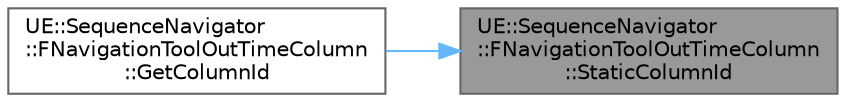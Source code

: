 digraph "UE::SequenceNavigator::FNavigationToolOutTimeColumn::StaticColumnId"
{
 // INTERACTIVE_SVG=YES
 // LATEX_PDF_SIZE
  bgcolor="transparent";
  edge [fontname=Helvetica,fontsize=10,labelfontname=Helvetica,labelfontsize=10];
  node [fontname=Helvetica,fontsize=10,shape=box,height=0.2,width=0.4];
  rankdir="RL";
  Node1 [id="Node000001",label="UE::SequenceNavigator\l::FNavigationToolOutTimeColumn\l::StaticColumnId",height=0.2,width=0.4,color="gray40", fillcolor="grey60", style="filled", fontcolor="black",tooltip=" "];
  Node1 -> Node2 [id="edge1_Node000001_Node000002",dir="back",color="steelblue1",style="solid",tooltip=" "];
  Node2 [id="Node000002",label="UE::SequenceNavigator\l::FNavigationToolOutTimeColumn\l::GetColumnId",height=0.2,width=0.4,color="grey40", fillcolor="white", style="filled",URL="$d2/def/classUE_1_1SequenceNavigator_1_1FNavigationToolOutTimeColumn.html#a0de22a12567df6444181dfec8a8b561e",tooltip=" "];
}
